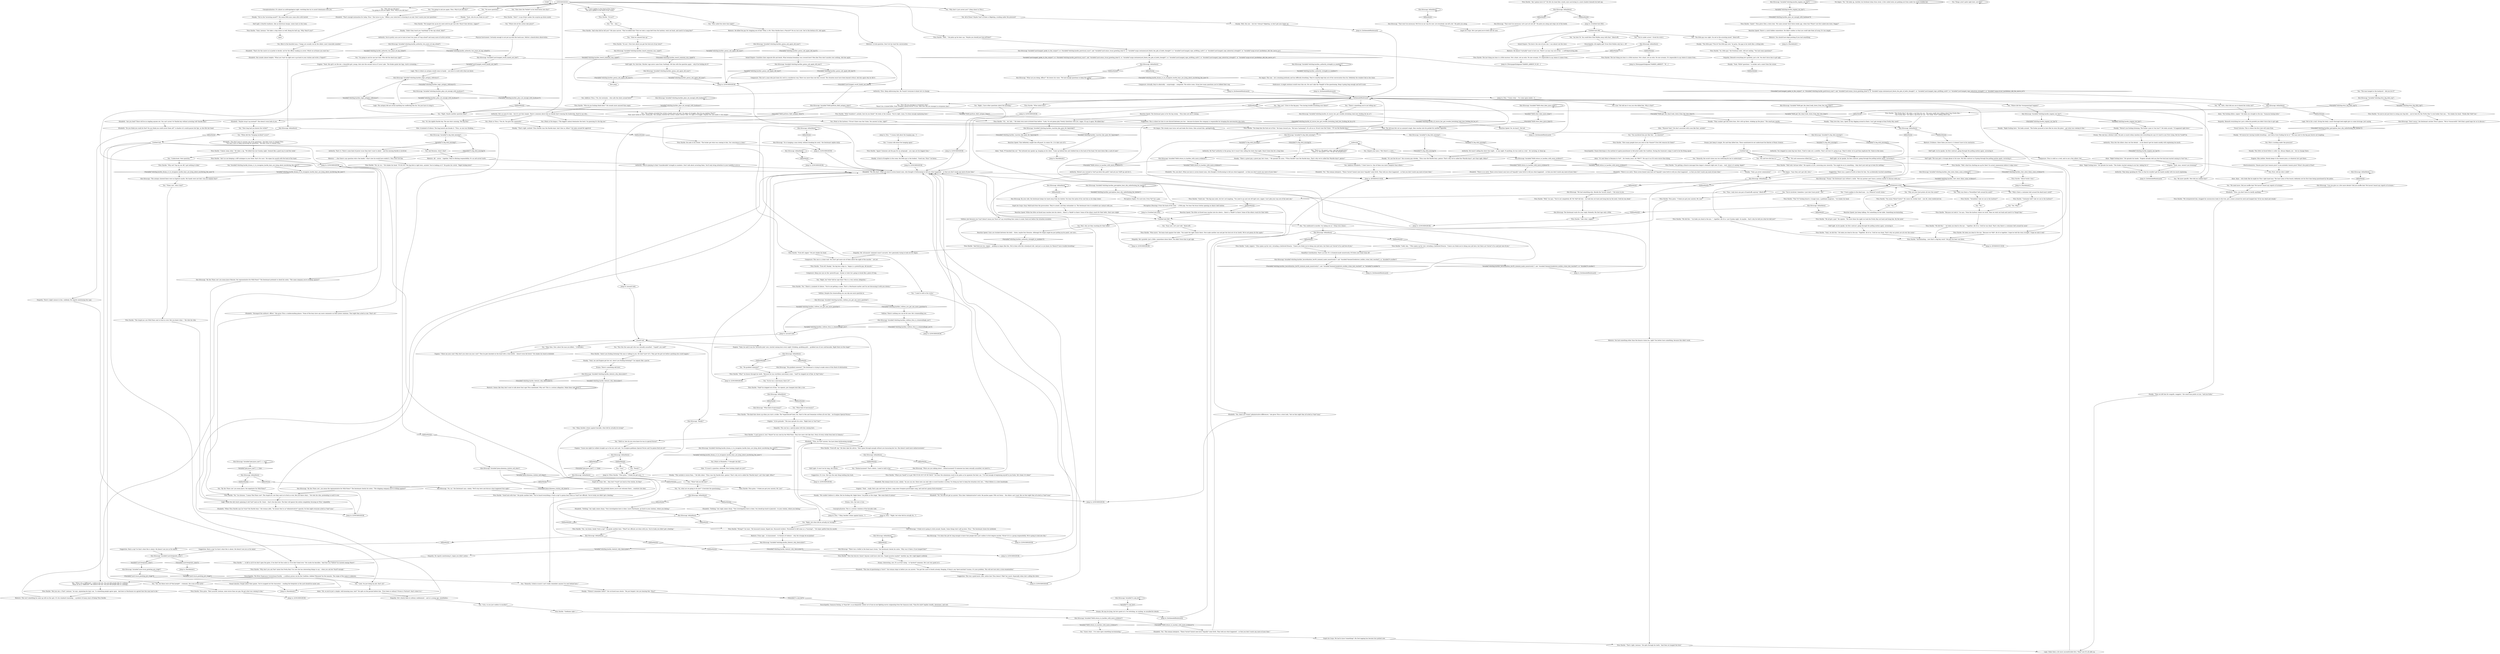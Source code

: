 # WHIRLING F1 / HARDIE TELLS YOU ABOUT LYNCHING
# The Lynching HUB
# ==================================================
digraph G {
	  0 [label="START"];
	  1 [label="input"];
	  2 [label="Conceptualization: It's almost an anthropological sight: watching him try to assert dominance over you."];
	  3 [label="You: \"*How* did you kill him?\""];
	  4 [label="Titus Hardie: Titus grins. \"I think you got your answer, Mr. Law.\""];
	  5 [label="Titus Hardie: \"Well...\" He picks up his beer can. \"Maybe you should just fuck off then?\""];
	  6 [label="You: \"You murdered him just like that -- no remorse?\""];
	  7 [label="Shanky: \"Yeah, who do you think we are?\""];
	  8 [label="Titus Hardie: \"About fuckin' time.\""];
	  9 [label="Reaction Speed: Just keep talking. Put something on the table. Something incriminating."];
	  10 [label="Titus Hardie: \"We all got a pair.\" He squints. \"We wore them the night we took the Pretty Boy out back and hung him. By the neck.\""];
	  11 [label="Kim Kitsuragi: The lieutenant waits for your reply. Patiently. His foot taps only a little."];
	  12 [label="Half Light: As he speaks, his fists contract, going through the pulling motion again, savouring it."];
	  13 [label="Logic: When the shit starts spinning it will *not* land on Mr. Claire -- that's the deal here. The fixer will ignore the notion completely, focusing on Titus' culpability."];
	  14 [label="Kim Kitsuragi: Variable[\"TASK.what_does_joyce_done\"]"];
	  15 [label="Variable[\"TASK.what_does_joyce_done\"]", shape=diamond];
	  16 [label="!(Variable[\"TASK.what_does_joyce_done\"])", shape=diamond];
	  17 [label="Suggestion: This is where he tries to sow discord between you two -- because he knows the company is responsible for bringing the mercenaries into town."];
	  18 [label="Logic: The autopsy did not reveal anything too conflicting this far. You just have to wing it."];
	  19 [label="You: \"We need more. Did you muffle him? We haven't heard any reports of screams.\""];
	  20 [label="Shanky: This little rat-faced fellow is solid, too. Always fidgety, yes -- but no change there."];
	  21 [label="Fat Angus: This one -- he's sweating profusely and has difficulty breathing. They've smartly kept him out of the conversation thus far. Definitely the weakest link in the chain."];
	  22 [label="Authority: Weren't you warned to *not* go down this path?! And yet you *still* go and do it..."];
	  23 [label="Elizabeth: \"No, you don't. What you have is seven honest men, who thought it forthcoming to tell you what happened -- so that you don't waste any more of your time.\""];
	  24 [label="LYNCHINGHUB"];
	  25 [label="You: (Bow to the bearded man.) \"Gangs are usually run by the oldest, most venerable member.\""];
	  26 [label="Jump to: [LYNCHINGHUB]"];
	  27 [label="Titus Hardie: \"Like what, copper?\""];
	  28 [label="Drama: Just keep it simple. He said they killed him. These uninitiated do not understand the fineries of Runic Science."];
	  29 [label="Jump to: [You: \"\"Guess what -- I've come upon somet...\"]"];
	  30 [label="You: (Address Elizabeth.) \"I don't have to. One of them was more complicit than others.\""];
	  31 [label="Jump to: [Titus Hardie: \"Titus grins. \"I think you got your...\"]"];
	  32 [label="Eugene: \"Yeah -- really. Had a gin and tonic up there, sang some Oranjese paratrooper song, and said he's gonna fuck everyone.\""];
	  33 [label="Half Light: It won't be for long, she means."];
	  34 [label="You: \"I need to talk to the victim.\""];
	  35 [label="Reaction Speed: No, he hasn't. Not yet."];
	  36 [label="Titus Hardie: \"And fuck you too, copper -- picking on Angus like this. We're done with this schoolyard shit. And just so you know, he *doesn't* have trouble breathing.\""];
	  37 [label="Shanky: \"Not in the *arresting mood*?\" His mean little eyes come alive with hatred."];
	  38 [label="Kim Kitsuragi: Variable[\"whirling.hardies_authority_strength_in_numbers\"]"];
	  39 [label="Variable[\"whirling.hardies_authority_strength_in_numbers\"]", shape=diamond];
	  40 [label="!(Variable[\"whirling.hardies_authority_strength_in_numbers\"])", shape=diamond];
	  41 [label="Perception (Sight): No such luck. Even *he* has a gun."];
	  42 [label="Visual Calculus: This is where the first shot will come from."];
	  43 [label="Kim Kitsuragi: IsKimHere()"];
	  44 [label="IsKimHere()", shape=diamond];
	  45 [label="!(IsKimHere())", shape=diamond];
	  46 [label="Jump to: [LYNCHINGHUB]"];
	  47 [label="Titus Hardie: \"Good luck with that.\" He grabs another beer. \"You've heard everything a *rent-a-cop* is gonna hear from us *real* law officials. You're lucky you didn't get a beating.\""];
	  48 [label="Jump to: [LYNCHINGHUB]"];
	  49 [label="Empathy: There's slight unease in him, suddenly. He regrets mentioning the rape."];
	  50 [label="Rhetoric: A trick question. Don't let her lead the conversation."];
	  51 [label="You: \"When did this *hanging incident* occur?\""];
	  52 [label="Glen: \"*Known* him?! We don't associate with scum like that, asshole!\""];
	  53 [label="Kim Kitsuragi: \"Don't worry,\" the lieutenant catches Titus's glance. \"We're *resourceful*. We'll find a good topic for us to discuss.\""];
	  54 [label="Kim Kitsuragi: Variable[\"TASK.get_the_dead_body_down_from_the_tree_done\"]"];
	  55 [label="Variable[\"TASK.get_the_dead_body_down_from_the_tree_done\"]", shape=diamond];
	  56 [label="!(Variable[\"TASK.get_the_dead_body_down_from_the_tree_done\"])", shape=diamond];
	  57 [label="Titus Hardie: \"Well,\" he says. \"You're not completely off. We *did* kill him -- we took him out back and hung him by the neck. Until he was dead.\""];
	  58 [label="Esprit de Corps: We had to have *something*. His foot-tapping has become less patient now."];
	  59 [label="Titus Hardie: \"Incriminating... now that's a big boy word.\" He puts his beer can down."];
	  60 [label="Reaction Speed: There's a catch hidden somewhere. He didn't confess so that you could take them all away. It's too simple."];
	  61 [label="Kim Kitsuragi: Variable[\"pier.joyce_met\"] == true"];
	  62 [label="Variable[\"pier.joyce_met\"] == true", shape=diamond];
	  63 [label="!(Variable[\"pier.joyce_met\"] == true)", shape=diamond];
	  64 [label="Kim Kitsuragi: \"Really?\""];
	  65 [label="You: \"I'm going to ask for one last time: Who did the dead man rape?\""];
	  66 [label="Physical Instrument: Certainly enough to not put up with this back-sass. Deliver a knock-down observation."];
	  67 [label="Kim Kitsuragi: Variable[\"whirling.hardie_eugene_our_bar\"]"];
	  68 [label="Variable[\"whirling.hardie_eugene_our_bar\"]", shape=diamond];
	  69 [label="!(Variable[\"whirling.hardie_eugene_our_bar\"])", shape=diamond];
	  70 [label="Jump to: [itstheendofthisbranch]"];
	  71 [label="You: All of them? Maybe *one* of them is fidgeting, cracking under the pressure?"];
	  72 [label="Titus Hardie: \"Yeah, lawman.\" He takes a step closer as well, fixing his ball cap. \"Why *don't* you?\""];
	  73 [label="Kim Kitsuragi: IsKimHere()"];
	  74 [label="IsKimHere()", shape=diamond];
	  75 [label="!(IsKimHere())", shape=diamond];
	  76 [label="Empathy: Beneath everything he's just a little bit grateful you didn't force him to get ugly."];
	  77 [label="Kim Kitsuragi: Variable[\"tc.sam_bo\"]"];
	  78 [label="Variable[\"tc.sam_bo\"]", shape=diamond];
	  79 [label="!(Variable[\"tc.sam_bo\"])", shape=diamond];
	  80 [label="Titus Hardie: \"Ain't no use keeping a stiff catalogue in your head, that's for sure.\" He wipes his mouth with the back of his hand."];
	  81 [label="You: \"How long had you known the victim?\""];
	  82 [label="Jump to: [LYNCHINGHUB]"];
	  83 [label="Kim Kitsuragi: \"The autopsy showed there were no ligature marks. His hands were not tied. Can you explain that?\""];
	  84 [label="Kim Kitsuragi: Variable[\"whirling.hardie_drama_rc_to_recognize_hardie_boys_are_lying_about_murdering_the_merc\"]"];
	  85 [label="Variable[\"whirling.hardie_drama_rc_to_recognize_hardie_boys_are_lying_about_murdering_the_merc\"]", shape=diamond];
	  86 [label="!(Variable[\"whirling.hardie_drama_rc_to_recognize_hardie_boys_are_lying_about_murdering_the_merc\"])", shape=diamond];
	  87 [label="Kim Kitsuragi: \"What are you doing, officer?\" He lowers his voice. \"We had enough questions to keep this going.\""];
	  88 [label="Rhetoric: You should have kept pushing if you had something."];
	  89 [label="confession"];
	  90 [label="You: \"A-ha, so you just confess to murder?\""];
	  91 [label="Kim Kitsuragi: IsKimHere()"];
	  92 [label="IsKimHere()", shape=diamond];
	  93 [label="!(IsKimHere())", shape=diamond];
	  94 [label="Titus Hardie: Titus grins. \"I think you got your answer, Mr. Law.\""];
	  95 [label="You: \"'Pines cow', who's that?\""];
	  96 [label="Reaction Speed: The lieutenant goes in for the leg sweep -- Titus does not see it coming."];
	  97 [label="Fat Angus: \"No.\" He looks up, startled, his forehead shiny from sweat. A few coiled locks are peeking out from under his warm woollen hat."];
	  98 [label="Shanky: \"Of course he's having trouble breathing -- just look at how fucking fat he is!\" The man next to the big guy bursts out laughing."];
	  99 [label="Jump to: [Untitled hub (04)]"];
	  100 [label="Kim Kitsuragi: Variable[\"whirling.hardies_perception_hear_elia_unbuttoning_his_holster\"]"];
	  101 [label="Variable[\"whirling.hardies_perception_hear_elia_unbuttoning_his_holster\"]", shape=diamond];
	  102 [label="!(Variable[\"whirling.hardies_perception_hear_elia_unbuttoning_his_holster\"])", shape=diamond];
	  103 [label="Jump to: [Hardiehub1]"];
	  104 [label="Titus Hardie: \"That's right, lawman.\" He spits through his teeth. \"And then we hanged the fuck.\""];
	  105 [label="Jump to: [EVIDENCE HUB]"];
	  106 [label="Rhetoric: All -- seven -- together. They're diluting responsibility. It's an anti-arrest tactic."];
	  107 [label="Encyclopedia: The River Esperance Correctional Facility -- a military prison run by the Coalition, dubbed *Reunion* by the inmates. The origin of the name is unknown."];
	  108 [label="Elizabeth: \"That's enough insinuation for today, Titus.\" She turns to you. \"Officer, your interview is drawing to an end. Don't waste your last questions.\""];
	  109 [label="Titus Hardie: \"Why?\" he hisses through his teeth. \"Because he was worthless mercenary scum -- *and* he stepped out of line. In *my* town.\""];
	  110 [label="Eugene: \"Yeah, this girl's on the mic, a beautiful girl, young. Gets into the second verse of 'Lover Lake'. The fucker grabs her legs, starts screaming...\""];
	  111 [label="Elizabeth: \"Titus, do *not* answer. You have been forthcoming enough.\""];
	  112 [label="You: \"Okay, besides crimes against karaoke, what did he actually do wrong?\""];
	  113 [label="Rhetoric: Seems like they don't want to talk about that rape Titus mentioned. Why not? This is a serious allegation. Make them talk about it."];
	  114 [label="Jump to: [assault hub]"];
	  115 [label="Logic: This is where an autopsy would come in handy -- you have to work with what you know."];
	  116 [label="Kim Kitsuragi: Variable[\"whirling.hardies_phys_int_enough_with_backsass\"]"];
	  117 [label="Variable[\"whirling.hardies_phys_int_enough_with_backsass\"]", shape=diamond];
	  118 [label="!(Variable[\"whirling.hardies_phys_int_enough_with_backsass\"])", shape=diamond];
	  119 [label="Alain: \"Right fucking here.\" He spreads his hands. \"Eugene already told you that the fuck had started coming to *our* bar...\""];
	  120 [label="Alain: \"Right fucking here.\" He spreads his hands. \"The fucker started coming to our bar. Asking for it.\""];
	  121 [label="You: First, tell me who's solid?"];
	  122 [label="You: Who's cracking under the pressure?"];
	  123 [label="Titus Hardie: \"Fuck off, Shanky,\" the big boss steps in. \"Angus is a powerful guy. All muscle.\""];
	  124 [label="Jump to: [itstheendofthisbranch]"];
	  125 [label="Inland Empire: The bore's the size of your eye. I can almost see the stars."];
	  126 [label="You: \"Fine, I only have one pair of handcuffs anyway.\" (Back off.)"];
	  127 [label="You: \"You're involved. Somehow. I just don't have proof -- yet.\""];
	  128 [label="You: \"I have spoken to the head of the Union.\"\n\"We have spoken to the head of the Union.\"
"];
	  129 [label="You: \"So, what are we going to do now?\" (Conclude the questioning.)"];
	  130 [label="Titus Hardie: \"We hanged him up by his neck until he got real still. Wasn't that obvious, copper?\""];
	  131 [label="Titus Hardie: \"Quiet!\" Titus gives Glen a stern look. \"He came around 'bout three weeks ago, when that *Pines* cow first sailed into town. Happy?\""];
	  132 [label="Kim Kitsuragi: IsKimHere()"];
	  133 [label="IsKimHere()", shape=diamond];
	  134 [label="!(IsKimHere())", shape=diamond];
	  135 [label="Kim Kitsuragi: IsKimHere()"];
	  136 [label="IsKimHere()", shape=diamond];
	  137 [label="!(IsKimHere())", shape=diamond];
	  138 [label="You: Things aren't quite right here, are they?"];
	  139 [label="You: Variable[\"whirling.hardie_drama_rc_to_recognize_hardie_boys_are_lying_about_murdering_the_merc\"]"];
	  140 [label="Variable[\"whirling.hardie_drama_rc_to_recognize_hardie_boys_are_lying_about_murdering_the_merc\"]", shape=diamond];
	  141 [label="!(Variable[\"whirling.hardie_drama_rc_to_recognize_hardie_boys_are_lying_about_murdering_the_merc\"])", shape=diamond];
	  142 [label="Jump to: [LYNCHINGHUB]"];
	  143 [label="You: \"Glad we cleared that up.\""];
	  144 [label="Half Light: The man gets a strange gleam in his eyes. His fists contract as if going through the pulling motion again, savouring it."];
	  145 [label="Titus Hardie: \"We did this,\" -- he looks you dead in the eye -- \"together. All of us. Until he was dead. That's why there's a container belt around his neck.\""];
	  146 [label="Half Light: As he speaks, his fists contract, going through the pulling motion again, savouring it."];
	  147 [label="Kim Kitsuragi: Variable[\"whirling.hardies_rhet_show_them_some_evidence\"]"];
	  148 [label="Variable[\"whirling.hardies_rhet_show_them_some_evidence\"]", shape=diamond];
	  149 [label="!(Variable[\"whirling.hardies_rhet_show_them_some_evidence\"])", shape=diamond];
	  150 [label="Shanky: \"Yeah, go arrest communism!\""];
	  151 [label="Untitled hub"];
	  152 [label="Kim Kitsuragi: \"No, no,\" the lieutenant says, calmly. \"We'll stay here and discuss what happened that night.\""];
	  153 [label="Kim Kitsuragi: \"By the 'Pines cow' you mean Joyce Messier, the representative for Wild Pines?\" The lieutenant pretends to check his notes. \"The same company you're striking against?\""];
	  154 [label="Eugene: \"'Show me your cunt! Why don't you show me your cunt?' Then he gets knocked on the head with a wine bottle -- doesn't even fall down!\" He shakes his head in disbelief."];
	  155 [label="Titus Hardie: \"What about him?\""];
	  156 [label="You: \"Where did all this action take place?\""];
	  157 [label="Kim Kitsuragi: IsKimHere()"];
	  158 [label="IsKimHere()", shape=diamond];
	  159 [label="!(IsKimHere())", shape=diamond];
	  160 [label="Suggestion: Rent-a-cop? So that's what this is about. He doesn't see you as his equal."];
	  161 [label="New jump"];
	  162 [label="Rhetoric: He killed the guy for stepping out of line? What, is Mr. Titus Hardie here a *fascist*? No sir, he is not. Get to the bottom of it. Ask again."];
	  163 [label="Elizabeth: \"Are you deaf? There will be no singling anyone out. You can't arrest *a* Hardie boy without arresting *all* Hardie boys.\""];
	  164 [label="You: (Point at Elizabeth.) \"I thought she did.\""];
	  165 [label="Composure: Titus is solid as a rock, and so are a few others, but..."];
	  166 [label="You: (Lie) \"He told me it was you who killed him. Why is that?\""];
	  167 [label="You: \"Guess what -- I've come upon something incriminating.\""];
	  168 [label="Elizabeth: \"No.\" The woman interjects. \"These *seven* honest men have *equally* come forth. They told you what happened -- so that you don't waste any more of your time.\""];
	  169 [label="Elizabeth: \"That's for the courts in Le Jardin to decide, not for the officer making an arrest. Which we all know you won't be.\""];
	  170 [label="Theo: The old man lets out an annoyed cough, then reaches into his pocket for another cigarette."];
	  171 [label="Titus Hardie: \"Why don't you ask *her* about the Pretty Boy? I'm sure she has interesting things to say -- when you ask her *hard* enough.\""];
	  172 [label="Eugene: \"Yeah, he said it was his 'favourite joint' now, started coming here every night! Drinking, grabbing girls -- grabbed one of ours mid-karaoke. Right there on the stage!\""];
	  173 [label="You: \"Was this the same girl who was sexually assaulted -- *raped*, you said?\""];
	  174 [label="You: \"Right, but *who* did he rape then? This is a very serious allegation.\""];
	  175 [label="Jump to: [itstheendofthisbranch]"];
	  176 [label="Encyclopedia: All mighty god! Even Dick Mullen only has a .45!"];
	  177 [label="Titus Hardie: \"Am I gonna have to?\" He tilts his head like a hawk, eyes narrowing to a mere shadow beneath his ball cap."];
	  178 [label="Titus Hardie: \"How the fuck do I know? Anyone could have shot him. Target practice maybe?\" Another sip. He's tight-lipped suddenly."];
	  179 [label="Kim Kitsuragi: IsKimHere()"];
	  180 [label="IsKimHere()", shape=diamond];
	  181 [label="!(IsKimHere())", shape=diamond];
	  182 [label="Kim Kitsuragi: \"I've done this job for long enough to know that people don't just confess to first-degree murder. *Even* if it is a group responsibility. We're going to look into this.\""];
	  183 [label="Composure: This isn't a man who just loses his cool in a murderous way. There was more than one line crossed. The situation must have been beyond critical. Ask him again why he did it."];
	  184 [label="You: \"Why are your boot prints all over the scene?\""];
	  185 [label="Kim Kitsuragi: \"Can you give us a few more details? Did you muffle him? We haven't heard any reports of screams.\""];
	  186 [label="Elizabeth: \"Maybe wrap it up instead?\" She doesn't even look at you."];
	  187 [label="Logic: We've hit a wall. Giving the body a more thorough look might give us some leverage. Just saying."];
	  188 [label="Titus Hardie: \"The Pretty Boy?\" He takes a sip from his can. \"You guys really love talking about that Pretty Boy...\"\n\"The Pretty Boy?\" He takes a sip from his can. \"You really *love* talking about him...\""];
	  189 [label="You: \"Yes -- him.\""];
	  190 [label="You: \"I wanna talk about the hanging again.\""];
	  191 [label="Jump to: [You: \"\"I wanna talk about the hanging aga...\"]"];
	  192 [label="Kim Kitsuragi: IsKimHere()"];
	  193 [label="IsKimHere()", shape=diamond];
	  194 [label="!(IsKimHere())", shape=diamond];
	  195 [label="Shanky: \"It's not the fat-ass!\" the scrawny guy shrieks. \"Titus runs the Hardie boys, genius! That's why we're called the *Hardie boys*, ain't that right, fellas?\""];
	  196 [label="You: \"Right, but what did he actually do *wrong*?\""];
	  197 [label="Kim Kitsuragi: Variable[\"whirling.hardie_authority_two_years_of_cop_school\"]"];
	  198 [label="Variable[\"whirling.hardie_authority_two_years_of_cop_school\"]", shape=diamond];
	  199 [label="!(Variable[\"whirling.hardie_authority_two_years_of_cop_school\"])", shape=diamond];
	  200 [label="You: \"How did you manage to overpower him?\"\n\"Wasn't he a trained killer, from Oranjese special forces? If yes, then how did you manage to overpower him?\"
"];
	  201 [label="You: \"Mr. Tatts, what did you use to knock the victim out?\""];
	  202 [label="Kim Kitsuragi: Variable[\"whirling.hardies_reaction_kim_goes_for_legsweep\"]"];
	  203 [label="Variable[\"whirling.hardies_reaction_kim_goes_for_legsweep\"]", shape=diamond];
	  204 [label="!(Variable[\"whirling.hardies_reaction_kim_goes_for_legsweep\"])", shape=diamond];
	  205 [label="Reaction Speed: That definitely caught him off guard. In comes No. 2 to take care of it."];
	  206 [label="Esprit de Corps: Easy. Walk back from the provocation. They're armed, and they outnumber us. The lieutenant tries to establish eye contact with you."];
	  207 [label="Hand/Eye Coordination: That's an Ister 50. A Zsiemsk-made monstrosity. It'll blow your head clean off."];
	  208 [label="Rhetoric: He doesn't *actually* want to hurt you. There's an easy way out of this -- a self-deprecating joke."];
	  209 [label="Kim Kitsuragi: IsKimHere()"];
	  210 [label="IsKimHere()", shape=diamond];
	  211 [label="!(IsKimHere())", shape=diamond];
	  212 [label="Jump to: [LYNCHINGHUB]"];
	  213 [label="Kim Kitsuragi: Variable[\"TASK.return_to_hardies_with_more_evidence\"]"];
	  214 [label="Variable[\"TASK.return_to_hardies_with_more_evidence\"]", shape=diamond];
	  215 [label="!(Variable[\"TASK.return_to_hardies_with_more_evidence\"])", shape=diamond];
	  216 [label="Elizabeth: \"No.\" The woman interjects. \"These *seven* honest men have *equally* come forth. They told you what happened -- so that you don't waste any more of your time.\""];
	  217 [label="Titus Hardie: \"The stupid-ass cow Wild Pines sent to fuck us over. But you know what...\" He rubs his chin."];
	  218 [label="Kim Kitsuragi: Variable[\"whirling.hardies_heard_someone_was_raped\"]"];
	  219 [label="Variable[\"whirling.hardies_heard_someone_was_raped\"]", shape=diamond];
	  220 [label="!(Variable[\"whirling.hardies_heard_someone_was_raped\"])", shape=diamond];
	  221 [label="Alain: \"Or sent them to Reunion to *rot* -- for twenty years, for *life*?!\" He says it as if it were worse than dying."];
	  222 [label="Shanky: \"Didn't they teach you *anything* at the cop school, idiot?\""];
	  223 [label="Titus Hardie: \"No, no, no...\" He shakes his head: \"FUCK NO! The big dick is right here, asshole! You're looking at it!\" He grabs his crotch. \"Right fucking here!\""];
	  224 [label="Kim Kitsuragi: IsKimHere()"];
	  225 [label="IsKimHere()", shape=diamond];
	  226 [label="!(IsKimHere())", shape=diamond];
	  227 [label="Kim Kitsuragi: \"What kind of mercenary?\""];
	  228 [label="Titus Hardie: \"The kind that shows up when you start a strike. The *experienced* kind, too. Had Co Hoi and Semenine written all over him -- ex-Oranjese Special Forces.\""];
	  229 [label="Titus Hardie: He looks you dead in the eye. \"Because we *did*. All of us together. I hope he told the story straight. I hope he told it well.\""];
	  230 [label="Titus Hardie: \"Container belt? Like we use in the harbour?\""];
	  231 [label="Titus Hardie: \"Vermillion? Like we use in the harbour?\""];
	  232 [label="Shanky: A burst of laughter in the room; the little guy is the loudest. \"Good one, Titus!\" he fawns."];
	  233 [label="Kim Kitsuragi: IsKimHere()"];
	  234 [label="IsKimHere()", shape=diamond];
	  235 [label="!(IsKimHere())", shape=diamond];
	  236 [label="Kim Kitsuragi: Variable[\"yard.hanged_spoke_to_the_corpse\"]  or  (Variable[\"whirling.hardie_postviscal_scan\"]  and  Variable[\"yard.sense_viscal_greeting_done\"])  or  Variable[\"cargo.containeryard_finish_the_pile_of_belts_thought\"]  or  Variable[\"yard.hanged_rope_airlifting_carfo\"]  or  Variable[\"yard.hanged_rope_industrial_strength\"]  or  Variable[\"cargo.evrart_hardieboys_did_the_merco_in\"]"];
	  237 [label="Variable[\"yard.hanged_spoke_to_the_corpse\"]  or  (Variable[\"whirling.hardie_postviscal_scan\"]  and  Variable[\"yard.sense_viscal_greeting_done\"])  or  Variable[\"cargo.containeryard_finish_the_pile_of_belts_thought\"]  or  Variable[\"yard.hanged_rope_airlifting_carfo\"]  or  Variable[\"yard.hanged_rope_industrial_strength\"]  or  Variable[\"cargo.evrart_hardieboys_did_the_merco_in\"]", shape=diamond];
	  238 [label="!(Variable[\"yard.hanged_spoke_to_the_corpse\"]  or  (Variable[\"whirling.hardie_postviscal_scan\"]  and  Variable[\"yard.sense_viscal_greeting_done\"])  or  Variable[\"cargo.containeryard_finish_the_pile_of_belts_thought\"]  or  Variable[\"yard.hanged_rope_airlifting_carfo\"]  or  Variable[\"yard.hanged_rope_industrial_strength\"]  or  Variable[\"cargo.evrart_hardieboys_did_the_merco_in\"])", shape=diamond];
	  239 [label="Jump to: [Hardiehub1]"];
	  240 [label="Encyclopedia: Chaise électrique is the method of capital punishment in Revachol under the Coalition. During the Suzerain's reign it used to be the firing squad."];
	  241 [label="Empathy: He's clearly been in solitary confinement -- and at a young age, nonetheless."];
	  242 [label="Titus Hardie: \"You keep him the fuck out of this.\" He leans toward you. \"We have *autonomy*. It's all on us. Evrart runs the Union -- *I* run the Hardie boys.\""];
	  243 [label="You: \"So he was a mercenary, that's it?\""];
	  244 [label="You: \"Really?\""];
	  245 [label="Alain: \"My fucking elbow, copper.\" He looks you straight in the eye. \"Samaran boxing-style.\""];
	  246 [label="Shanky: \"Right fucking here.\" He looks around. \"The fucker pranced in here like he owns the place -- got what was coming to him.\""];
	  247 [label="Kim Kitsuragi: Variable[\"whirling.hardie_eugene_our_bar\"]"];
	  248 [label="Variable[\"whirling.hardie_eugene_our_bar\"]", shape=diamond];
	  249 [label="!(Variable[\"whirling.hardie_eugene_our_bar\"])", shape=diamond];
	  250 [label="Jump to: [itstheendofthisbranch]"];
	  251 [label="Eugene: Him neither. Mostly keeps to his tomato juice, or whatever he's got there."];
	  252 [label="Kim Kitsuragi: By your side, the lieutenant keeps his hand away from his holster. You hear the nylon of his coat hiss as he steps closer."];
	  253 [label="Kim Kitsuragi: IsKimHere()"];
	  254 [label="IsKimHere()", shape=diamond];
	  255 [label="!(IsKimHere())", shape=diamond];
	  256 [label="Jump to: [NewspaperEndgame(\"HARIES_ARREST_W_KI ...]"];
	  257 [label="Jump to: [LYNCHINGHUB]"];
	  258 [label="Electrochemistry: Tomato juice? Just tomato juice? A non-alcoholic tomato juice? What's the point of that?"];
	  259 [label="Half Light: No, fuck him. Murder rage never came from *nothing*. Hit him with the question again -- why'd he fucking do it?"];
	  260 [label="Kim Kitsuragi: Variable[\"whirling.hardies_gonna_ask_again_old_man\"]"];
	  261 [label="Variable[\"whirling.hardies_gonna_ask_again_old_man\"]", shape=diamond];
	  262 [label="!(Variable[\"whirling.hardies_gonna_ask_again_old_man\"])", shape=diamond];
	  263 [label="Kim Kitsuragi: Variable[\"whirling.hardies_gonna_ask_again_old_man\"]"];
	  264 [label="Variable[\"whirling.hardies_gonna_ask_again_old_man\"]", shape=diamond];
	  265 [label="!(Variable[\"whirling.hardies_gonna_ask_again_old_man\"])", shape=diamond];
	  266 [label="You: \"Why did you kill him?\"\n\"I'm going to ask you again, Titus. Why'd you kill him?\""];
	  267 [label="You: \"Honestly, I drink so much I can't really remember anyone I've sent behind bars.\""];
	  268 [label="Titus Hardie: Titus grins. \"Rest assured, lawman, none worse than our guy. He got what was coming to him.\""];
	  269 [label="Elizabeth: \"You don't have to answer any of his questions,\" the fixer turns to remind Titus.\n\"You don't have to keep answering his questions,\" the fixer turns to remind Titus."];
	  270 [label="You: \"The autopsy revealed the victim's hands were not tied. No signs of struggle. How do you explain *that*?\"\n\"Now *you* listen to *me*, Sonny-Jim. The autopsy showed the victim's hands weren't tied. No signs of struggle. Explain this and make it 'real simple'.\""];
	  271 [label="You: \"Why was there a *Vermillion* belt around his neck?\""];
	  272 [label="Shanky: \"They love him, boss. Spent all day digging around in there. Can't get enough of that Pretty Boy smell.\""];
	  273 [label="Rhetoric: You had something other than the bizarre vision too, right? You better have something, because this didn't work."];
	  274 [label="You: (Address Titus.) \"No, but seriously -- who calls the shots around here?\""];
	  275 [label="You: \"It's the eighth Hardie boy. The one who's missing. The big dick.\""];
	  276 [label="Fat Angus: The sweaty man turns red and looks first down, then around him, apologetically."];
	  277 [label="Eugene: \"A live grenade.\" The man spreads his arms. \"Right here in *our* bar!\""];
	  278 [label="Eugene: \"Cause one night he walked straight up to the mic and said: 'I'm Oranjese goddamn Special Forces and I'm gonna fuck you all'.\""];
	  279 [label="Titus Hardie: \"... to kill us all if we don't open the gates, if we don't let the scabs in. If we don't bend over.\" He cracks his knuckles. \"And that was *before* he started coming *here*.\""];
	  280 [label="Kim Kitsuragi: \"He grabbed someone?\" The lieutenant is trying to make sense of this flood of information."];
	  281 [label="You: \"Embarrassment? That's idiotic. I need to talk to her.\""];
	  282 [label="Endurance: A single sentence would wear him out. He can't take the *length* of the questioning. Keep it going long enough and he'll crack."];
	  283 [label="You: \"Hey, you!\" (Turn to the big guy.) \"You having trouble breathing over there?\""];
	  284 [label="Kim Kitsuragi: Variable[\"whirling.hardie_of_course_hes_got_trouble_bretahing_look_how_fucking_fat_he_is\"]"];
	  285 [label="Variable[\"whirling.hardie_of_course_hes_got_trouble_bretahing_look_how_fucking_fat_he_is\"]", shape=diamond];
	  286 [label="!(Variable[\"whirling.hardie_of_course_hes_got_trouble_bretahing_look_how_fucking_fat_he_is\"])", shape=diamond];
	  287 [label="Half Light: A fearful readiness, like an electrical charge, raises hairs in the room."];
	  288 [label="You: \"You're under arrest.\" (Grab his wrist.)"];
	  289 [label="Empathy: Beneath everything he's grateful, just a bit. You don't force him to get ugly."];
	  290 [label="Titus Hardie: \"Yes, run home, lonely *rent-a-cop*.\" He grabs another beer. \"*Real* law officials are done with you. You're lucky you didn't get a beating.\""];
	  291 [label="Kim Kitsuragi: Variable[\"TASK.return_to_hardies_with_more_evidence\"]"];
	  292 [label="Variable[\"TASK.return_to_hardies_with_more_evidence\"]", shape=diamond];
	  293 [label="!(Variable[\"TASK.return_to_hardies_with_more_evidence\"])", shape=diamond];
	  294 [label="Composure: Keep your eye on this 'powerful guy'. Sooner or later he's going to break like a piece of twig."];
	  295 [label="Jump to: [NewspaperEndgame(\"HARIES_ARREST\", \"M ...]"];
	  296 [label="Suggestion: This was a good move. Also, notice how Titus doesn't *like* her much. Especially when she's calling the shots."];
	  297 [label="Jump to: [LYNCHINGHUB]"];
	  298 [label="You: \"Be more specific. How did you subdue him?\""];
	  299 [label="Jump to: [LYNCHINGHUB]"];
	  300 [label="You: \"What kind of mercenary?\""];
	  301 [label="You: \"Yes. Why?\""];
	  302 [label="You: \"Yes.\""];
	  303 [label="Kim Kitsuragi: IsKimHere()"];
	  304 [label="IsKimHere()", shape=diamond];
	  305 [label="!(IsKimHere())", shape=diamond];
	  306 [label="Titus Hardie: \"How many people have you sent to the *chaise*? Ever felt remorse for them?\""];
	  307 [label="You: (Point at the harbour.) \"Evrart Claire runs the Union. You answer to him, right?\""];
	  308 [label="Authority: He *has* authority in the group, but it wasn't him calling the shots that night. Hasn't been him for a long time."];
	  309 [label="Authority: He wasn't calling the shots that night... or any night. If anything, he was used as a tool -- for carrying, or clean-up."];
	  310 [label="Kim Kitsuragi: IsKimHere()"];
	  311 [label="IsKimHere()", shape=diamond];
	  312 [label="!(IsKimHere())", shape=diamond];
	  313 [label="You: \"By the 'Pines cow' you mean Joyce, the negotiator for Wild Pines?\""];
	  314 [label="Titus Hardie: \"Wrong?!\" he roars. \"He harassed women. Raped one. Harassed workers. Threatened to kill some as a *warning*...\" He wipes spittle from his mouth."];
	  315 [label="Kim Kitsuragi: IsKimHere()"];
	  316 [label="IsKimHere()", shape=diamond];
	  317 [label="!(IsKimHere())", shape=diamond];
	  318 [label="Jump to: [assault hub]"];
	  319 [label="Kim Kitsuragi: Variable[\"TASK.perform_field_autopsy_done\"]"];
	  320 [label="Variable[\"TASK.perform_field_autopsy_done\"]", shape=diamond];
	  321 [label="!(Variable[\"TASK.perform_field_autopsy_done\"])", shape=diamond];
	  322 [label="Eugene: \"Yeah, man, weren't you listening?\""];
	  323 [label="Composure: This one is a stone wall. You won't get more out of them about the night of the murder -- not yet."];
	  324 [label="Untitled hub (06)"];
	  325 [label="Shanky: \"The little guy? *You're* the little guy now,\" he grins, the gap in his teeth like a rotting hole."];
	  326 [label="Kim Kitsuragi: Variable[\"yard.footprints_seen\"]"];
	  327 [label="Variable[\"yard.footprints_seen\"]", shape=diamond];
	  328 [label="!(Variable[\"yard.footprints_seen\"])", shape=diamond];
	  329 [label="Inland Empire: Countless lines separate life and death. What terminal boundary was crossed here? Men like Titus don't murder over nothing. Ask him again."];
	  330 [label="Kim Kitsuragi: Variable[\"yard.hanged_result_hands_not_tied\"]"];
	  331 [label="Variable[\"yard.hanged_result_hands_not_tied\"]", shape=diamond];
	  332 [label="!(Variable[\"yard.hanged_result_hands_not_tied\"])", shape=diamond];
	  333 [label="Titus Hardie: The last thing you hear is a little murmur. Not a blast, not an echo. No one screams. It's impossible to say where it comes from..."];
	  334 [label="You: \"What I do is *different*. I enforce the law. You just kill people like it's nothing.\"\n\"What we do is *different*. We enforce the law. You just kill people like it's nothing.\"
"];
	  335 [label="Titus Hardie: \"But you see, a *law*, lawman,\" he says, squeezing his beer can, \"is something people agree upon.  And here in Martinaise we agreed that this man had to die.\""];
	  336 [label="Jump to: [LYNCHINGHUB]"];
	  337 [label="You: \"Right. Maybe another question then?\""];
	  338 [label="Titus Hardie: \"We overpowered him, dragged his unconscious body to the tree, put a noose around his neck and hanged him 'til he was dead and steady.\""];
	  339 [label="Titus Hardie: \"Uh... we, huh...\" He looks even more irritated than before. \"Look, I'm not gonna play Twenty Questions with you, coppo. I'll say it again: We killed him.\""];
	  340 [label="Elizabeth: \"Disregard the outburst, officer.\" She gives Titus a condescending glance. \"None of the boys have any more comments on their power relations. That night they acted as one. That's all.\""];
	  341 [label="Titus Hardie: \"Evrart?\""];
	  342 [label="Kim Kitsuragi: \"Funny,\" the lieutenant says without a smile. \"But my partner and I have a serious matter to discuss with you.\""];
	  343 [label="You: \"He said communism killed him.\""];
	  344 [label="Titus Hardie: \"Well, what'cha chatting me up for then? Go arrest communism before it skips town.\""];
	  345 [label="Authority: They're playing to their *considerable* strength in numbers. Don't talk about arresting them. You'll only bring attention to your inability to do so."];
	  346 [label="You: And Reunion, what's that?"];
	  347 [label="Shanky: \"Theo's a great guy, a great guy, but c'mon...\" He spreads his arms. \"*Titus Hardie* runs the Hardie boys. That's why we're called the *Hardie boys*, genius!\""];
	  348 [label="Rhetoric: \"...that there's any question who's the leader.\" That's how he would have ended it. Titus won't let him."];
	  349 [label="Authority: That's it. There's some kind of power issue they don't want to admit -- and the missing Hardie is involved."];
	  350 [label="Titus Hardie: \"I can't prove it, but I *know* he was sent by the Wild Pines. They hire merc-shit like that. Story of every strike from here to Samara.\""];
	  351 [label="Rhetoric: From rape -- to harassment -- to threats of violence -- why the strange de-escalation?"];
	  352 [label="Kim Kitsuragi: Variable[\"whirling.hardie_rhetoric_why_deescalate\"]"];
	  353 [label="Variable[\"whirling.hardie_rhetoric_why_deescalate\"]", shape=diamond];
	  354 [label="!(Variable[\"whirling.hardie_rhetoric_why_deescalate\"])", shape=diamond];
	  355 [label="Authority: They keep speaking for Titus so that he wouldn't get his hands muddy with too much explaining."];
	  356 [label="Authority: Titus lets the others clear out the details -- so he doesn't get his hands muddy with explaining too much."];
	  357 [label="You: \"There's something you're not telling me.\""];
	  358 [label="Jump to: [itstheendofthisbranch]"];
	  359 [label="Jump to: [itstheendofthisbranch]"];
	  360 [label="Kim Kitsuragi: Variable[\"whirling.hardies_hecordination_iter50_zsiemsk_made_monstrosity\"]  and  Variable[\"doomed.bookstore_mullen_crime_hub_reached\"]  or  Variable[\"tc.mullen\"]"];
	  361 [label="Variable[\"whirling.hardies_hecordination_iter50_zsiemsk_made_monstrosity\"]  and  Variable[\"doomed.bookstore_mullen_crime_hub_reached\"]  or  Variable[\"tc.mullen\"]", shape=diamond];
	  362 [label="!(Variable[\"whirling.hardies_hecordination_iter50_zsiemsk_made_monstrosity\"]  and  Variable[\"doomed.bookstore_mullen_crime_hub_reached\"]  or  Variable[\"tc.mullen\"])", shape=diamond];
	  363 [label="Titus Hardie: \"Good one.\" The big man nods, but he's not laughing. \"You need to go and cool off right now, copper. Can't joke your way out of the next one.\""];
	  364 [label="Elizabeth: \"Nothing,\" her reply comes sharp. \"Your investigation here is done. You should go back to Jamrock -- to your station, where you belong.\""];
	  365 [label="Jump to: [You: \"\"Okay, besides crimes against karao...\"]"];
	  366 [label="Jump to: [Hardiehub1]"];
	  367 [label="Jump to: [LYNCHINGHUB]"];
	  368 [label="Encyclopedia: Samaran boxing, or *Sam Bo*, is an eloquently violent set of one-on-one fighting moves originating from the Samaran isola. *Sam Bo style* implies stealth, cleverness, and cool."];
	  369 [label="You: \"I have spoken to the dead man -- in a *bizarre* occult vision.\""];
	  370 [label="Shanky: \"That's right, asshole! Titus Hardie runs the Hardie boys! Ain't that so, fellas?\" He looks around for approval."];
	  371 [label="Alain: \"Yeah, *I* knocked him out.\" The tattooed one speaks up, banging on his chest. \"Came up behind him and clubbed him in the back of the head. He went down like a sack of sand.\""];
	  372 [label="Kim Kitsuragi: IsKimHere()"];
	  373 [label="IsKimHere()", shape=diamond];
	  374 [label="!(IsKimHere())", shape=diamond];
	  375 [label="Titus Hardie: \"Why not? Yap my ear off, I got nothing to hide.\""];
	  376 [label="You: \"Honestly, the occult vision was too confusing for me to understand.\""];
	  377 [label="You: \"That's it, the game's over. I got the perpetrator!\"\n\"That's it, the game's over. We got the perpetrator!\""];
	  378 [label="Rhetoric: This isn't something he came up with on the spot. It's his standard reasoning -- a product of many years of being Titus Hardie."];
	  379 [label="Titus Hardie: He nods to his friend. \"The fucker got what was coming to him. Our conscience is clean.\""];
	  380 [label="Elizabeth: \"Yes, there are *some* administrative differences,\" she gives Titus a stern look, \"but on that night they all acted as *one* man.\""];
	  381 [label="You: \"Hold on, how do you even know he was in special forces?\""];
	  382 [label="Drama: Sire, the tale is true."];
	  383 [label="Titus Hardie: \"What you *need* is to get THE FUCK OUT OF MY FACE!\" You hear the aluminium crack in his palm as he squeezes the beer can. \"I've had enough of explaining myself to you fucks. He's dead, it's done!\""];
	  384 [label="Drama: This one has a distinct style. He puts so much whiny emotion into everything he says it's hard to see if he's lying. But he *could* be."];
	  385 [label="Empathy: His 'all muscle' comment wasn't sarcastic. He's genuinely trying to look out for Angus."];
	  386 [label="You: \"Easy now. Let's just talk.\" (Back off.)"];
	  387 [label="Titus Hardie: \"Wise move.\" He leans back against the table. \"You made the right choice there. Now make another one and get the fuck out of our booth. We're not gonna do this again.\""];
	  388 [label="Titus Hardie: \"Huh?!\" A sip of beer makes the surprise go down easier."];
	  389 [label="EVIDENCE HUB"];
	  390 [label="Titus Hardie: \"Who do you fucking think does?\" He sounds more amused than angry."];
	  391 [label="Shanky: \"This asshole is worse than...\" He falls silent. \"Titus runs the Hardie boys, genius! That's why we're called the *Hardie boys*, ain't that right, fellas?\""];
	  392 [label="Shanky: \"*Doesn't remember them*!\" the rat-faced man shouts. \"He just forgets! Are you hearing this, Titus?\""];
	  393 [label="You: \"No more questions.\""];
	  394 [label="Titus Hardie: \"So am I. Now how about you get the fuck out of my town?\""];
	  395 [label="Authority: You stepped on some big toes there. Tried to take out a satellite. That's not how it's going to go. They'd rather rot in jail than implicate Mr. Claire in this mess."];
	  396 [label="Kim Kitsuragi: \"By the 'Pines cow', you mean the representative for Wild Pines?\" The lieutenant checks his notes. \"The shipping company you're striking against?\""];
	  397 [label="Titus Hardie: \"*And* he stepped out of line,\" he repeats, jaw clamped shut like a vice."];
	  398 [label="Shanky: \"We couldn't believe it, either. But he fucking did. Right there,\" he points at the stage, \"like some kind of animal.\""];
	  399 [label="You: \"Cool.\""];
	  400 [label="Empathy: He regrets mentioning it, hopes you didn't notice."];
	  401 [label="Kim Kitsuragi: IsKimHere()"];
	  402 [label="IsKimHere()", shape=diamond];
	  403 [label="!(IsKimHere())", shape=diamond];
	  404 [label="Jump to: [itstheendofthisbranch]"];
	  405 [label="Untitled hub (04)"];
	  406 [label="You: Wait, why are they reaching for their belts?"];
	  407 [label="You: \"How does the *bullet* in his head factor into this?\""];
	  408 [label="Kim Kitsuragi: \"There was a bullet in the dead man's brain,\" the lieutenant checks his notes. \"Why was it there, if you hanged him?\""];
	  409 [label="Kim Kitsuragi: IsKimHere()"];
	  410 [label="IsKimHere()", shape=diamond];
	  411 [label="!(IsKimHere())", shape=diamond];
	  412 [label="Elizabeth: \"There is no catch. These seven honest men have all *equally* come forth to tell you what happened -- so that you don't waste any more of your time.\""];
	  413 [label="Jump to: [You: \"\"Right, but what did he actually do...\"]"];
	  414 [label="Elizabeth: She sounds almost helpful: \"What you *can* do right now is go back to your station and write a *report*.\""];
	  415 [label="You: (Point at Fat-Angus.) \"The biggest animal dominates the herd. I'm guessing it's the big one.\""];
	  416 [label="Shanky: \"Then we left him for seagulls, maggots,\" the small man points at you, \"and you fucks.\""];
	  417 [label="You: \"Right, I have other questions about the lynching.\""];
	  418 [label="Titus Hardie: \"You mean *these* boots?\" He raises his worker boot -- size 46, steel reinforced toe."];
	  419 [label="Kim Kitsuragi: IsKimHere()"];
	  420 [label="IsKimHere()", shape=diamond];
	  421 [label="!(IsKimHere())", shape=diamond];
	  422 [label="Titus Hardie: \"Goddamn right, I...\""];
	  423 [label="Alain: \"Oh, so you're just a simple, well-meaning man, huh?\" He spits on the ground before him. \"Ever been in solitary? Prison is *torture*, that's what it is.\""];
	  424 [label="Kim Kitsuragi: \"So is hanging a man slowly, without breaking his neck,\" the lieutenant replies dryly."];
	  425 [label="Kim Kitsuragi: IsKimHere()"];
	  426 [label="IsKimHere()", shape=diamond];
	  427 [label="!(IsKimHere())", shape=diamond];
	  428 [label="Titus Hardie: \"No,\" he stresses, \"I mean *the Pines cow*. The stupid-ass cow they sent in to fuck us over. But you know what...\" He rubs his chin, pretending to mull it over."];
	  429 [label="You: \"He grabbed someone?\""];
	  430 [label="Kim Kitsuragi: \"What are you talking about -- embarrassment? If someone has been sexually assaulted, we need to...\""];
	  431 [label="Titus Hardie: \"With *numbers*, asshole, how do you think?\" He looks at the woman. \"You're right, Lizzy, I've done enough explaining here.\""];
	  432 [label="Alain: Alain -- who looks like he might be Titus' right hand man. The least antsy of the bunch; definitely not his first time being questioned by the police."];
	  433 [label="Titus Hardie: \"Look, coppers.\" Titus opens up his vest, revealing a holstered firearm. \"I know you think you're doing your job here, but there are *seven* of us and two of you.\""];
	  434 [label="Reaction Speed: Guns are stocked between the belts -- three, maybe four firearms. Although Fat Angus might be just pulling up his pants, not sure..."];
	  435 [label="Titus Hardie: \"So, little guy,\" the frontman nods, still not smiling. \"You had some questions?\""];
	  436 [label="Drama: Interesting, sire. It's as if he's lying -- to *protect* someone. He's not very good at it."];
	  437 [label="Elizabeth: \"This line of questioning is *over*,\" the woman steps in before you can answer. \"You got the cause of death already. Hanging. If there's any *post-mortem* trauma, it's your problem. This will not turn into a cross-examination.\""];
	  438 [label="You: \"Why's there a container belt around the dead man's neck?\""];
	  439 [label="Titus Hardie: \"I'm getting a bizarre message from Angus's stomach right now. It says... wait, what is it saying, Angie?\""];
	  440 [label="itstheendofthisbranch"];
	  441 [label="Empathy: This one has a special gripe with him coming here."];
	  442 [label="You: \"Yes.\""];
	  443 [label="You: \"He said love did him in.\""];
	  444 [label="Kim Kitsuragi: \"We had something else. Beside the *occult vision*...\" He turns to you."];
	  445 [label="Esprit de Corps: But... they don't *want* you back at the station, do they?"];
	  446 [label="Kim Kitsuragi: Variable[\"tc.big_dick_missing\"]"];
	  447 [label="Variable[\"tc.big_dick_missing\"]", shape=diamond];
	  448 [label="!(Variable[\"tc.big_dick_missing\"])", shape=diamond];
	  449 [label="Elizabeth: \"No. You did not get an answer. Titus does *administrative* work. He pushes paper. Fills out forms -- the others can't read. But on that night they all acted as *one* man.\""];
	  450 [label="Kim Kitsuragi: IsKimHere()"];
	  451 [label="IsKimHere()", shape=diamond];
	  452 [label="!(IsKimHere())", shape=diamond];
	  453 [label="Titus Hardie: \"Fuck off, cop.\" He does take the advice. \"She's gone through enough without you harassing her too. She doesn't need more embarrassment.\""];
	  454 [label="Elizabeth: The woman turns to you, calmly: \"As you can see, these men can only take so much baseless scrutiny. I'm doing my best to keep the situation civil, but...\" What follows is a slow headshake."];
	  455 [label="Suggestion: It's true. She was the only thing holding him back."];
	  456 [label="Logic: Make them a bit more uncomfortable first, *then* see if it all adds up."];
	  457 [label="Volition: Just because you *can* doesn't mean you *have to* say everything that comes to mind. Back out before the situation escalates."];
	  458 [label="Empathy: He's grateful. Just a little, somewhere down there. You didn't force him to get ugly."];
	  459 [label="You: \"An Ister 50. You could blow Dick Mullen away with that.\" (Back off.)"];
	  460 [label="Shanky: \"Yeah, *little* questions.\" A snicker and a sneer from the corner."];
	  461 [label="Jump to: [Untitled hub (06)]"];
	  462 [label="Elizabeth: \"Nothing,\" her reply comes sharp. \"Your investigation here is done. Leave Martinaise, go back to your stations, where you belong.\""];
	  463 [label="Suggestion: Rent-a-cop? So that's what this is about. He doesn't see you as his equals."];
	  464 [label="Visual Calculus: Forget about their games. You've mapped out the characters -- reading the footprints in the yard should be easier now."];
	  465 [label="You: (Point at Titus.) \"You do. You give the commands.\""];
	  466 [label="Titus Hardie: \"I know, Lizzy, relax.\" He takes a sip. \"We killed him last Sunday night. Seemed like a good way to end the week.\""];
	  467 [label="Authority: You're pretty sure you've had at least two years of *cop school* and many more of active service."];
	  468 [label="Elizabeth: \"Titus, you don't have to clarify anything.\""];
	  469 [label="You: \"Understood. Next question.\""];
	  470 [label="Authority: He's so sure it's him -- but it's not that simple. There's someone above him (or beside him?) sharing the leadership. Hard to say who..."];
	  471 [label="Jump to: [LYNCHINGHUB]"];
	  472 [label="You: \"The man hanged in the backyard -- did you do it?\""];
	  473 [label="Kim Kitsuragi: Variable[\"whirling.titus_big_dick_cop\"]"];
	  474 [label="Variable[\"whirling.titus_big_dick_cop\"]", shape=diamond];
	  475 [label="!(Variable[\"whirling.titus_big_dick_cop\"])", shape=diamond];
	  476 [label="Elizabeth: \"There is no catch. These seven honest men have all *equally* come forth to tell you what happened -- so that you don't waste any more of your time.\""];
	  477 [label="Kim Kitsuragi: Variable[\"tc.big_dick_missing\"]"];
	  478 [label="Variable[\"tc.big_dick_missing\"]", shape=diamond];
	  479 [label="!(Variable[\"tc.big_dick_missing\"])", shape=diamond];
	  480 [label="Titus Hardie: \"Aren't you fucking listening? My man is talking to you. He took *care* of it. They got the girl out before anything else could happen.\""];
	  481 [label="Jump to: [LYNCHINGHUB]"];
	  482 [label="Kim Kitsuragi: Variable[\"whirling.hardie_rhetoric_why_deescalate\"]"];
	  483 [label="Variable[\"whirling.hardie_rhetoric_why_deescalate\"]", shape=diamond];
	  484 [label="!(Variable[\"whirling.hardie_rhetoric_why_deescalate\"])", shape=diamond];
	  485 [label="assault hub"];
	  486 [label="Drama: There's something odd here."];
	  487 [label="Volition: There's nothing you can do for now. He's stonewalling you."];
	  488 [label="Kim Kitsuragi: Variable[\"whirling.hardies_phys_int_enough_with_backsass\"]"];
	  489 [label="Variable[\"whirling.hardies_phys_int_enough_with_backsass\"]", shape=diamond];
	  490 [label="!(Variable[\"whirling.hardies_phys_int_enough_with_backsass\"])", shape=diamond];
	  491 [label="Kim Kitsuragi: Variable[\"whirling.hardies_logic_autopsy_reference\"]"];
	  492 [label="Variable[\"whirling.hardies_logic_autopsy_reference\"]", shape=diamond];
	  493 [label="!(Variable[\"whirling.hardies_logic_autopsy_reference\"])", shape=diamond];
	  494 [label="Titus Hardie: \"Fuck off, copper.\" He just shakes his head."];
	  495 [label="You: \"Why don't I just arrest you?\" (Step closer to Titus.)"];
	  496 [label="Kim Kitsuragi: IsKimHere()"];
	  497 [label="IsKimHere()", shape=diamond];
	  498 [label="!(IsKimHere())", shape=diamond];
	  499 [label="Titus Hardie: \"Look, cop...\" Titus opens up his vest, revealing a holstered firearm. \"I know you think you're doing your job here, but there are *seven* of us and just one of you.\""];
	  500 [label="Reaction Speed: The little rat-faced man reaches into his sleeve... there's a *knife* in there! Some of the others reach for their belts."];
	  501 [label="Kim Kitsuragi: \"That won't be necessary. Let's just all cool off.\" He pulls you along and steps out of the booth."];
	  502 [label="Jump to: [LYNCHINGHUB]"];
	  503 [label="Kim Kitsuragi: Variable[\"whirling.hardies_gonna_ask_again_old_man\"]"];
	  504 [label="Variable[\"whirling.hardies_gonna_ask_again_old_man\"]", shape=diamond];
	  505 [label="!(Variable[\"whirling.hardies_gonna_ask_again_old_man\"])", shape=diamond];
	  506 [label="Glen: \"It wasn't a question, dickwad! How fucking stupid are you?\""];
	  507 [label="Composure: Actually, they're admirably -- surprisingly -- composed. The entire room. Given how many questions you've lobbed their way."];
	  508 [label="Titus Hardie: \"So you're not just here to swing your big dick -- you're here for the Pretty Boy? A real looker that one...\" He shakes his head. \"Stinks like *shit* too.\""];
	  509 [label="Rhetoric: Evidence. Show them you have it. It doesn't have to be conclusive."];
	  510 [label="Suggestion: There was a speck of truth in there for him. You accidentally touched something."];
	  511 [label="Jump to: [EVIDENCE HUB]"];
	  512 [label="Elizabeth: \"No, you don't. What you have is seven honest men, who thought it forthcoming to tell you what happened -- so that you don't waste any more of your time.\""];
	  513 [label="You: \"Look, I'm just doing my job, that's all.\""];
	  514 [label="Jump to: [LYNCHINGHUB]"];
	  515 [label="Authority: Titus. Keep addressing him. He *wants* everyone to know he's in charge."];
	  516 [label="Elizabeth: \"When Titus Hardie says he *runs* the Hardie boys,\" the woman adds, \"he means that in an *administrative* capacity. On that night everyone acted as *one* man.\""];
	  517 [label="Jump to: [LYNCHINGHUB]"];
	  518 [label="Conceptualization: This is a serious violation of the karaoke code."];
	  519 [label="Shanky: \"Weren't you fucking listening. The fucker came to *our bar!*\" He looks around. \"It happened right here.\""];
	  520 [label="Shanky: Well, this one -- but he's *always* fidgeting, so don't get your hopes up."];
	  521 [label="Perception (Hearing): From the back of the room -- a little pop. You hear the brass button opening on Alain's belt holster."];
	  522 [label="Kim Kitsuragi: \"That won't be necessary. We'll be on our way for now. Let everybody cool off a bit.\" He pulls you along."];
	  523 [label="Kim Kitsuragi: Variable[\"yard.viscal_greeting_pre_stage\"]"];
	  524 [label="Variable[\"yard.viscal_greeting_pre_stage\"]", shape=diamond];
	  525 [label="!(Variable[\"yard.viscal_greeting_pre_stage\"])", shape=diamond];
	  526 [label="Titus Hardie: \"Again? Someone ask the guy for an autograph -- you cops are his biggest fans.\""];
	  527 [label="Glen: A moment of silence. The long haired one breaks it: \"Titus, no one was thinking...\""];
	  528 [label="Jump to: [LYNCHINGHUB]"];
	  529 [label="Titus Hardie: \"And what did he tell you?\" His eyes narrow. \"That we killed him? That we took a cargo belt from the harbour, went out back, and used it to hang him?\""];
	  530 [label="Titus Hardie: \"Because we took it,\" he says, \"from the harbour where we work. Then we went out back and used it to *hang* him.\""];
	  531 [label="Shanky: \"They couldn't get him down boss. He's still up there, stinking up the place.\" The small guy smirks."];
	  532 [label="Half Light: As he speaks, his fists contract, going through the pulling motion again, savouring it."];
	  533 [label="Titus Hardie: \"That *is* fucking bizarre. A magic-man, a goddamn magician...\" he shakes his head."];
	  534 [label="Titus Hardie: \"Well well, fortune teller.\" He squints at you, assessing your sincerity. \"You might be on to something -- they don't just end up in trees for nothing.\""];
	  535 [label="Fat Angus: \"Says they ain't got shit, boss.\""];
	  536 [label="Kim Kitsuragi: Variable[\"plaza.kineema_station_call_done\"]"];
	  537 [label="Variable[\"plaza.kineema_station_call_done\"]", shape=diamond];
	  538 [label="!(Variable[\"plaza.kineema_station_call_done\"])", shape=diamond];
	  539 [label="Kim Kitsuragi: Variable[\"tc.big_dick_missing\"]"];
	  540 [label="Variable[\"tc.big_dick_missing\"]", shape=diamond];
	  541 [label="!(Variable[\"tc.big_dick_missing\"])", shape=diamond];
	  542 [label="Shanky: \"Yeah, me and Eugene got her out. Aren't you fucking listening?!\" he repeats like a parrot."];
	  543 [label="Volition: Despite the stonewalling you can slip one more question in."];
	  544 [label="Kim Kitsuragi: Variable[\"whirling.hardies_volition_titus_is_stonewallingh_you\"]"];
	  545 [label="Variable[\"whirling.hardies_volition_titus_is_stonewallingh_you\"]", shape=diamond];
	  546 [label="!(Variable[\"whirling.hardies_volition_titus_is_stonewallingh_you\"])", shape=diamond];
	  547 [label="Reaction Speed: While the little rat-faced man reaches into his sleeve... there's a *knife* in there! Some of the others reach for their belts, their eyes alight."];
	  548 [label="Jump to: [LYNCHINGHUB]"];
	  549 [label="You: \"The little guy was right. I'm not in the arresting mood.\" (Back off.)"];
	  550 [label="Esprit de Corps: He's just glad you're both safe for now."];
	  551 [label="Titus Hardie: The last thing you hear is a little murmur. Not a blast, not an echo. No one screams. It's impossible to say where it comes from..."];
	  552 [label="Kim Kitsuragi: \"I think we're going to stick around, thanks. Some things don't add up here, Titus.\" The lieutenant closes his notebook."];
	  553 [label="Elizabeth: \"Do you think you could do that? Do you think you could arrest them all?\" A shadow of a smirk passes her lips, as she tilts her head."];
	  554 [label="You: \"I'm going to ask you again, Titus. Why'd you kill him?\""];
	  555 [label="You: \"Who called the shots that night?\""];
	  556 [label="You: \"Yes, but these were all *bad people* -- criminals, the scum of the earth.\""];
	  557 [label="Jump to: [Hardiehub1]"];
	  558 [label="Titus Hardie: \"Yeah, we did this.\" He looks you dead in the eye. \"Together. All of us. Until he was dead. That's why our prints are all over the scene.\""];
	  559 [label="Untitled hub"];
	  560 [label="Titus Hardie: \"We did this --\" he looks you dead in the eye, \"-- together. All of us. Last Sunday night. So maybe... that's why he told you what he told you?\""];
	  561 [label="You: (Squint your eyes.) \"But there's a catch...\""];
	  562 [label="Kim Kitsuragi: IsKimHere()"];
	  563 [label="IsKimHere()", shape=diamond];
	  564 [label="!(IsKimHere())", shape=diamond];
	  565 [label="Empathy: She probably knows you're not welcome there... somehow she does."];
	  566 [label="Kim Kitsuragi: Variable[\"tc.big_dick_missing\"]"];
	  567 [label="Variable[\"tc.big_dick_missing\"]", shape=diamond];
	  568 [label="!(Variable[\"tc.big_dick_missing\"])", shape=diamond];
	  569 [label="You: \"Okay then. Now, about the man you killed...\" (Conclude.)"];
	  570 [label="Titus Hardie: \"No.\" There's a moment of silence. \"You're not getting a name. That's a Martinaise matter and I'm not discussing it with you clowns.\""];
	  571 [label="Kim Kitsuragi: Variable[\"whirling.hardies_volition_you_get_one_more_question\"]"];
	  572 [label="Variable[\"whirling.hardies_volition_you_get_one_more_question\"]", shape=diamond];
	  573 [label="!(Variable[\"whirling.hardies_volition_you_get_one_more_question\"])", shape=diamond];
	  574 [label="You: \"Where did this *overpowering* happen?\""];
	  575 [label="Drama: He may be lying, but he's good at it. No twitching, no rushing, no uncalled-for details."];
	  576 [label="Jump to: [itstheendofthisbranch]"];
	  577 [label="You: \"You confessed to murder. I'm taking you in.\" (Step even closer.)"];
	  578 [label="Jump to: [Hardiehub1]"];
	  579 [label="Kim Kitsuragi: IsKimHere()"];
	  580 [label="IsKimHere()", shape=diamond];
	  581 [label="!(IsKimHere())", shape=diamond];
	  582 [label="Kim Kitsuragi: Variable[\"TASK.return_to_hardies_with_more_evidence\"]"];
	  583 [label="Variable[\"TASK.return_to_hardies_with_more_evidence\"]", shape=diamond];
	  584 [label="!(Variable[\"TASK.return_to_hardies_with_more_evidence\"])", shape=diamond];
	  0 -> 0
	  2 -> 37
	  3 -> 129
	  4 -> 380
	  5 -> 236
	  6 -> 306
	  7 -> 130
	  8 -> 578
	  9 -> 389
	  10 -> 532
	  11 -> 27
	  12 -> 560
	  13 -> 516
	  14 -> 14
	  14 -> 15
	  15 -> 16
	  16 -> 170
	  17 -> 170
	  18 -> 491
	  19 -> 468
	  20 -> 251
	  21 -> 282
	  22 -> 457
	  23 -> 105
	  24 -> 128
	  24 -> 2
	  24 -> 5
	  24 -> 393
	  24 -> 266
	  24 -> 555
	  24 -> 554
	  24 -> 495
	  24 -> 50
	  24 -> 407
	  25 -> 169
	  26 -> 23
	  27 -> 299
	  28 -> 559
	  29 -> 166
	  30 -> 168
	  31 -> 3
	  32 -> 398
	  33 -> 455
	  34 -> 383
	  35 -> 576
	  36 -> 385
	  37 -> 287
	  38 -> 38
	  38 -> 39
	  39 -> 21
	  40 -> 36
	  41 -> 521
	  42 -> 98
	  43 -> 43
	  43 -> 44
	  44 -> 522
	  46 -> 23
	  47 -> 409
	  48 -> 23
	  49 -> 279
	  50 -> 515
	  51 -> 269
	  52 -> 6
	  53 -> 102
	  54 -> 54
	  54 -> 55
	  55 -> 272
	  56 -> 531
	  57 -> 11
	  58 -> 104
	  59 -> 511
	  60 -> 88
	  61 -> 61
	  61 -> 62
	  62 -> 425
	  63 -> 310
	  64 -> 31
	  65 -> 110
	  66 -> 330
	  67 -> 67
	  67 -> 68
	  68 -> 118
	  69 -> 119
	  70 -> 440
	  71 -> 520
	  72 -> 1
	  73 -> 73
	  73 -> 74
	  74 -> 252
	  75 -> 500
	  76 -> 42
	  77 -> 77
	  77 -> 78
	  78 -> 575
	  79 -> 368
	  80 -> 297
	  81 -> 51
	  82 -> 23
	  83 -> 95
	  84 -> 84
	  84 -> 85
	  85 -> 164
	  86 -> 507
	  87 -> 87
	  88 -> 239
	  89 -> 89
	  89 -> 561
	  89 -> 377
	  90 -> 422
	  91 -> 91
	  91 -> 92
	  92 -> 424
	  93 -> 379
	  94 -> 449
	  95 -> 217
	  96 -> 339
	  97 -> 97
	  98 -> 122
	  99 -> 405
	  100 -> 100
	  100 -> 101
	  101 -> 41
	  102 -> 98
	  104 -> 456
	  105 -> 389
	  106 -> 345
	  107 -> 513
	  107 -> 267
	  107 -> 556
	  107 -> 334
	  108 -> 25
	  109 -> 243
	  109 -> 142
	  110 -> 153
	  111 -> 453
	  112 -> 314
	  113 -> 113
	  114 -> 485
	  115 -> 491
	  116 -> 116
	  116 -> 117
	  117 -> 337
	  117 -> 270
	  118 -> 131
	  119 -> 322
	  120 -> 355
	  121 -> 432
	  122 -> 20
	  123 -> 294
	  124 -> 440
	  125 -> 208
	  126 -> 363
	  127 -> 4
	  128 -> 341
	  129 -> 579
	  130 -> 222
	  131 -> 60
	  132 -> 132
	  132 -> 133
	  133 -> 82
	  134 -> 337
	  134 -> 270
	  135 -> 136
	  135 -> 135
	  136 -> 185
	  137 -> 337
	  137 -> 298
	  138 -> 138
	  139 -> 139
	  139 -> 140
	  140 -> 83
	  141 -> 83
	  142 -> 23
	  143 -> 394
	  144 -> 229
	  145 -> 59
	  146 -> 144
	  147 -> 147
	  147 -> 148
	  148 -> 389
	  149 -> 8
	  150 -> 192
	  151 -> 513
	  151 -> 267
	  151 -> 556
	  151 -> 334
	  151 -> 346
	  152 -> 47
	  153 -> 428
	  154 -> 485
	  155 -> 517
	  156 -> 66
	  157 -> 157
	  157 -> 158
	  158 -> 408
	  159 -> 178
	  160 -> 326
	  162 -> 260
	  163 -> 553
	  164 -> 506
	  165 -> 120
	  165 -> 121
	  166 -> 56
	  167 -> 58
	  168 -> 105
	  169 -> 414
	  170 -> 477
	  171 -> 107
	  172 -> 401
	  173 -> 480
	  174 -> 570
	  175 -> 440
	  176 -> 208
	  177 -> 253
	  178 -> 436
	  179 -> 180
	  179 -> 181
	  180 -> 552
	  181 -> 290
	  182 -> 46
	  183 -> 528
	  184 -> 418
	  185 -> 468
	  186 -> 81
	  187 -> 102
	  188 -> 233
	  189 -> 529
	  190 -> 526
	  191 -> 190
	  192 -> 193
	  192 -> 194
	  193 -> 444
	  194 -> 273
	  195 -> 30
	  196 -> 314
	  197 -> 198
	  197 -> 199
	  198 -> 65
	  199 -> 330
	  200 -> 431
	  201 -> 245
	  202 -> 203
	  202 -> 204
	  203 -> 371
	  204 -> 205
	  205 -> 371
	  206 -> 547
	  207 -> 360
	  208 -> 324
	  209 -> 210
	  209 -> 211
	  210 -> 551
	  211 -> 333
	  212 -> 23
	  213 -> 214
	  213 -> 215
	  214 -> 512
	  215 -> 22
	  216 -> 105
	  217 -> 13
	  218 -> 219
	  218 -> 220
	  219 -> 528
	  220 -> 259
	  221 -> 150
	  222 -> 467
	  223 -> 340
	  224 -> 225
	  224 -> 226
	  225 -> 227
	  226 -> 300
	  227 -> 228
	  228 -> 277
	  229 -> 59
	  230 -> 301
	  231 -> 442
	  232 -> 471
	  233 -> 234
	  233 -> 235
	  234 -> 342
	  235 -> 509
	  236 -> 237
	  236 -> 238
	  237 -> 419
	  238 -> 372
	  240 -> 221
	  241 -> 90
	  242 -> 566
	  243 -> 397
	  244 -> 31
	  245 -> 76
	  246 -> 384
	  247 -> 248
	  247 -> 249
	  248 -> 519
	  249 -> 246
	  250 -> 440
	  251 -> 258
	  252 -> 206
	  253 -> 254
	  253 -> 255
	  254 -> 501
	  255 -> 461
	  257 -> 23
	  258 -> 121
	  259 -> 503
	  260 -> 261
	  260 -> 262
	  261 -> 528
	  262 -> 329
	  263 -> 264
	  263 -> 265
	  264 -> 528
	  265 -> 183
	  266 -> 108
	  267 -> 392
	  268 -> 336
	  269 -> 466
	  270 -> 339
	  271 -> 231
	  272 -> 233
	  273 -> 104
	  274 -> 390
	  275 -> 527
	  276 -> 539
	  277 -> 441
	  278 -> 450
	  279 -> 171
	  280 -> 109
	  281 -> 383
	  282 -> 359
	  283 -> 96
	  284 -> 285
	  284 -> 286
	  285 -> 35
	  286 -> 494
	  287 -> 72
	  288 -> 209
	  289 -> 460
	  290 -> 409
	  291 -> 292
	  291 -> 293
	  292 -> 476
	  293 -> 412
	  294 -> 174
	  296 -> 212
	  297 -> 23
	  298 -> 468
	  299 -> 23
	  300 -> 228
	  301 -> 530
	  302 -> 9
	  303 -> 304
	  303 -> 305
	  304 -> 10
	  305 -> 27
	  306 -> 240
	  307 -> 242
	  308 -> 347
	  309 -> 195
	  310 -> 312
	  310 -> 311
	  311 -> 396
	  312 -> 94
	  313 -> 428
	  314 -> 351
	  315 -> 316
	  315 -> 317
	  316 -> 430
	  317 -> 33
	  317 -> 281
	  318 -> 485
	  319 -> 320
	  319 -> 321
	  320 -> 17
	  321 -> 114
	  322 -> 355
	  323 -> 123
	  324 -> 288
	  324 -> 549
	  324 -> 459
	  324 -> 125
	  325 -> 435
	  326 -> 328
	  326 -> 327
	  327 -> 523
	  328 -> 557
	  329 -> 263
	  330 -> 331
	  330 -> 332
	  331 -> 115
	  332 -> 319
	  333 -> 295
	  334 -> 335
	  335 -> 378
	  336 -> 23
	  337 -> 186
	  338 -> 416
	  339 -> 202
	  340 -> 257
	  341 -> 189
	  342 -> 389
	  343 -> 344
	  344 -> 149
	  345 -> 23
	  346 -> 106
	  347 -> 30
	  348 -> 223
	  349 -> 348
	  350 -> 196
	  350 -> 381
	  350 -> 111
	  351 -> 482
	  352 -> 353
	  352 -> 354
	  353 -> 112
	  354 -> 113
	  355 -> 250
	  356 -> 69
	  357 -> 284
	  358 -> 440
	  359 -> 440
	  360 -> 361
	  360 -> 362
	  361 -> 175
	  362 -> 124
	  363 -> 75
	  364 -> 179
	  365 -> 111
	  367 -> 23
	  368 -> 575
	  369 -> 533
	  370 -> 93
	  371 -> 103
	  372 -> 373
	  372 -> 374
	  373 -> 52
	  374 -> 187
	  375 -> 141
	  376 -> 439
	  377 -> 213
	  378 -> 297
	  379 -> 514
	  380 -> 502
	  381 -> 278
	  382 -> 518
	  383 -> 454
	  384 -> 356
	  385 -> 323
	  386 -> 387
	  387 -> 458
	  388 -> 156
	  389 -> 271
	  389 -> 369
	  389 -> 438
	  389 -> 184
	  389 -> 126
	  389 -> 127
	  390 -> 470
	  391 -> 3
	  392 -> 79
	  393 -> 7
	  394 -> 218
	  395 -> 12
	  396 -> 428
	  397 -> 224
	  398 -> 382
	  399 -> 31
	  400 -> 279
	  401 -> 402
	  401 -> 403
	  402 -> 280
	  403 -> 429
	  404 -> 440
	  405 -> 577
	  405 -> 386
	  405 -> 406
	  406 -> 434
	  407 -> 388
	  408 -> 178
	  409 -> 410
	  409 -> 411
	  410 -> 463
	  411 -> 159
	  412 -> 105
	  413 -> 196
	  414 -> 562
	  415 -> 276
	  416 -> 456
	  417 -> 26
	  418 -> 302
	  419 -> 420
	  419 -> 421
	  420 -> 86
	  421 -> 87
	  422 -> 582
	  423 -> 241
	  424 -> 514
	  425 -> 426
	  425 -> 427
	  426 -> 152
	  427 -> 313
	  428 -> 13
	  429 -> 109
	  430 -> 383
	  431 -> 34
	  432 -> 19
	  433 -> 207
	  434 -> 40
	  435 -> 289
	  436 -> 437
	  437 -> 296
	  438 -> 230
	  439 -> 535
	  440 -> 417
	  440 -> 357
	  440 -> 200
	  440 -> 201
	  440 -> 137
	  440 -> 283
	  440 -> 155
	  440 -> 574
	  441 -> 350
	  442 -> 530
	  443 -> 534
	  444 -> 57
	  445 -> 565
	  446 -> 448
	  446 -> 447
	  447 -> 349
	  448 -> 348
	  449 -> 502
	  450 -> 451
	  450 -> 452
	  451 -> 63
	  452 -> 244
	  452 -> 399
	  453 -> 315
	  454 -> 32
	  455 -> 481
	  456 -> 440
	  457 -> 36
	  458 -> 548
	  459 -> 176
	  460 -> 45
	  461 -> 324
	  462 -> 179
	  463 -> 326
	  464 -> 366
	  465 -> 370
	  466 -> 80
	  466 -> 469
	  467 -> 197
	  468 -> 338
	  469 -> 375
	  470 -> 163
	  470 -> 465
	  470 -> 307
	  470 -> 275
	  470 -> 24
	  470 -> 415
	  471 -> 23
	  472 -> 473
	  473 -> 474
	  473 -> 475
	  474 -> 508
	  475 -> 188
	  476 -> 105
	  477 -> 478
	  477 -> 479
	  478 -> 308
	  479 -> 347
	  480 -> 542
	  481 -> 23
	  482 -> 483
	  482 -> 484
	  483 -> 400
	  484 -> 48
	  485 -> 64
	  485 -> 569
	  485 -> 172
	  485 -> 173
	  486 -> 352
	  487 -> 544
	  488 -> 489
	  488 -> 490
	  489 -> 337
	  489 -> 18
	  490 -> 134
	  491 -> 492
	  491 -> 493
	  492 -> 337
	  492 -> 18
	  493 -> 488
	  494 -> 323
	  495 -> 71
	  496 -> 497
	  496 -> 498
	  497 -> 433
	  498 -> 499
	  499 -> 207
	  500 -> 405
	  501 -> 550
	  502 -> 23
	  503 -> 504
	  503 -> 505
	  504 -> 528
	  505 -> 161
	  506 -> 391
	  507 -> 70
	  508 -> 53
	  509 -> 146
	  510 -> 192
	  511 -> 389
	  512 -> 105
	  513 -> 423
	  514 -> 23
	  515 -> 274
	  515 -> 29
	  516 -> 257
	  517 -> 23
	  518 -> 365
	  518 -> 413
	  519 -> 384
	  520 -> 358
	  521 -> 99
	  522 -> 550
	  523 -> 524
	  523 -> 525
	  524 -> 366
	  525 -> 464
	  526 -> 232
	  527 -> 446
	  528 -> 23
	  529 -> 143
	  530 -> 145
	  531 -> 233
	  532 -> 558
	  533 -> 303
	  534 -> 510
	  535 -> 192
	  536 -> 537
	  536 -> 538
	  537 -> 445
	  538 -> 47
	  539 -> 540
	  539 -> 541
	  540 -> 309
	  541 -> 195
	  542 -> 486
	  543 -> 571
	  544 -> 545
	  544 -> 546
	  545 -> 318
	  546 -> 367
	  547 -> 405
	  548 -> 23
	  549 -> 325
	  551 -> 256
	  552 -> 182
	  553 -> 49
	  554 -> 108
	  555 -> 162
	  556 -> 268
	  558 -> 59
	  559 -> 376
	  559 -> 443
	  559 -> 165
	  559 -> 343
	  560 -> 59
	  561 -> 291
	  562 -> 563
	  562 -> 564
	  563 -> 151
	  564 -> 536
	  565 -> 47
	  566 -> 568
	  566 -> 567
	  567 -> 395
	  568 -> 12
	  569 -> 154
	  570 -> 543
	  571 -> 572
	  571 -> 573
	  572 -> 318
	  573 -> 487
	  574 -> 247
	  575 -> 404
	  576 -> 440
	  577 -> 496
	  579 -> 580
	  579 -> 581
	  580 -> 462
	  581 -> 364
	  582 -> 584
	  582 -> 583
	  583 -> 167
	  584 -> 216
}

